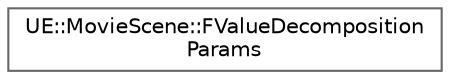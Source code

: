 digraph "Graphical Class Hierarchy"
{
 // INTERACTIVE_SVG=YES
 // LATEX_PDF_SIZE
  bgcolor="transparent";
  edge [fontname=Helvetica,fontsize=10,labelfontname=Helvetica,labelfontsize=10];
  node [fontname=Helvetica,fontsize=10,shape=box,height=0.2,width=0.4];
  rankdir="LR";
  Node0 [id="Node000000",label="UE::MovieScene::FValueDecomposition\lParams",height=0.2,width=0.4,color="grey40", fillcolor="white", style="filled",URL="$d4/de7/structUE_1_1MovieScene_1_1FValueDecompositionParams.html",tooltip=" "];
}
